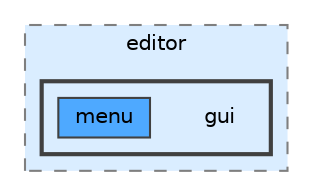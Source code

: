 digraph "src/editor/gui"
{
 // LATEX_PDF_SIZE
  bgcolor="transparent";
  edge [fontname=Helvetica,fontsize=10,labelfontname=Helvetica,labelfontsize=10];
  node [fontname=Helvetica,fontsize=10,shape=box,height=0.2,width=0.4];
  compound=true
  subgraph clusterdir_a31afd56823c6335224242a3eb4525db {
    graph [ bgcolor="#daedff", pencolor="grey50", label="editor", fontname=Helvetica,fontsize=10 style="filled,dashed", URL="dir_a31afd56823c6335224242a3eb4525db.html",tooltip=""]
  subgraph clusterdir_7663e2ed18a70e7b5879334579974b56 {
    graph [ bgcolor="#daedff", pencolor="grey25", label="", fontname=Helvetica,fontsize=10 style="filled,bold", URL="dir_7663e2ed18a70e7b5879334579974b56.html",tooltip=""]
    dir_7663e2ed18a70e7b5879334579974b56 [shape=plaintext, label="gui"];
  dir_3a9a0319c66b456f548100e3837786c4 [label="menu", fillcolor="#4ea9ff", color="grey25", style="filled", URL="dir_3a9a0319c66b456f548100e3837786c4.html",tooltip=""];
  }
  }
}
